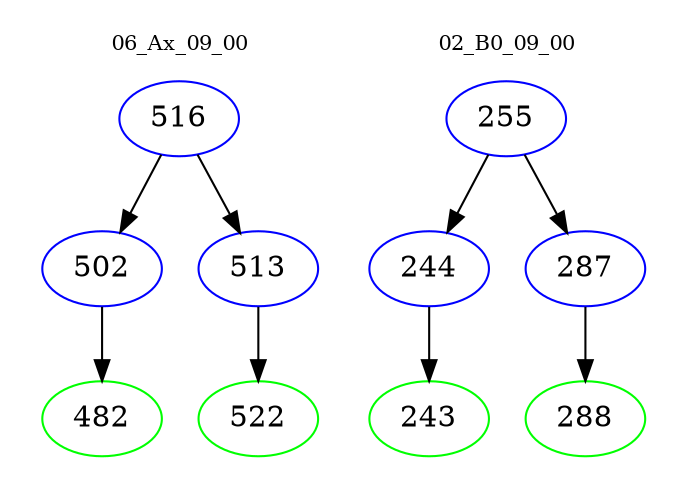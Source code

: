 digraph{
subgraph cluster_0 {
color = white
label = "06_Ax_09_00";
fontsize=10;
T0_516 [label="516", color="blue"]
T0_516 -> T0_502 [color="black"]
T0_502 [label="502", color="blue"]
T0_502 -> T0_482 [color="black"]
T0_482 [label="482", color="green"]
T0_516 -> T0_513 [color="black"]
T0_513 [label="513", color="blue"]
T0_513 -> T0_522 [color="black"]
T0_522 [label="522", color="green"]
}
subgraph cluster_1 {
color = white
label = "02_B0_09_00";
fontsize=10;
T1_255 [label="255", color="blue"]
T1_255 -> T1_244 [color="black"]
T1_244 [label="244", color="blue"]
T1_244 -> T1_243 [color="black"]
T1_243 [label="243", color="green"]
T1_255 -> T1_287 [color="black"]
T1_287 [label="287", color="blue"]
T1_287 -> T1_288 [color="black"]
T1_288 [label="288", color="green"]
}
}

